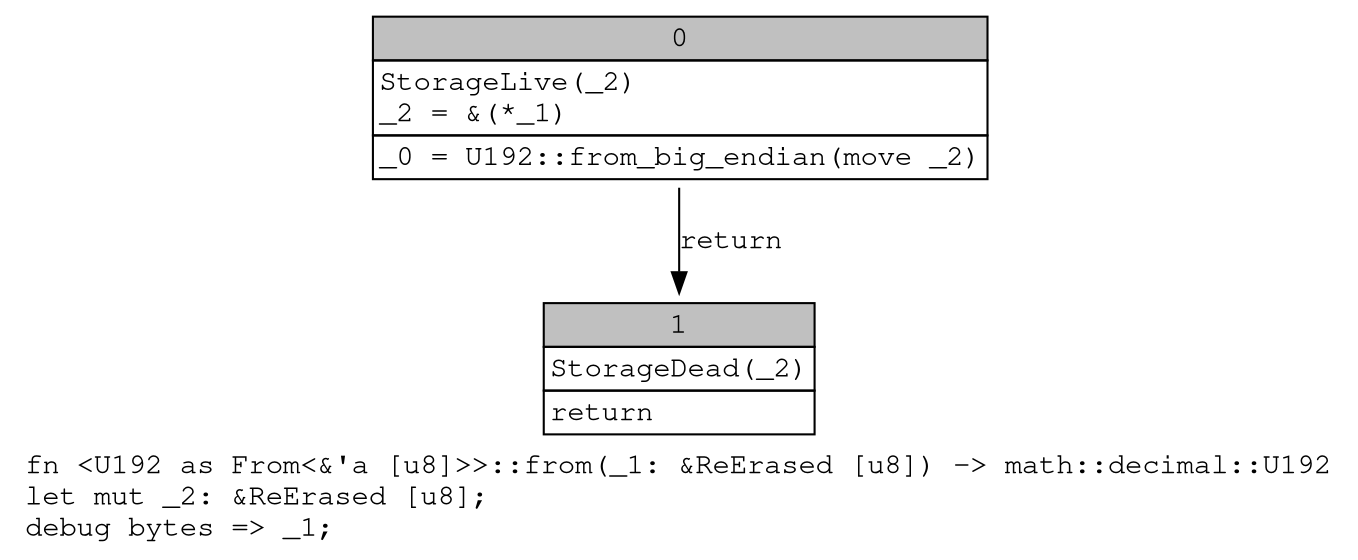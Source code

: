 digraph Mir_0_907 {
    graph [fontname="Courier, monospace"];
    node [fontname="Courier, monospace"];
    edge [fontname="Courier, monospace"];
    label=<fn &lt;U192 as From&lt;&amp;'a [u8]&gt;&gt;::from(_1: &amp;ReErased [u8]) -&gt; math::decimal::U192<br align="left"/>let mut _2: &amp;ReErased [u8];<br align="left"/>debug bytes =&gt; _1;<br align="left"/>>;
    bb0__0_907 [shape="none", label=<<table border="0" cellborder="1" cellspacing="0"><tr><td bgcolor="gray" align="center" colspan="1">0</td></tr><tr><td align="left" balign="left">StorageLive(_2)<br/>_2 = &amp;(*_1)<br/></td></tr><tr><td align="left">_0 = U192::from_big_endian(move _2)</td></tr></table>>];
    bb1__0_907 [shape="none", label=<<table border="0" cellborder="1" cellspacing="0"><tr><td bgcolor="gray" align="center" colspan="1">1</td></tr><tr><td align="left" balign="left">StorageDead(_2)<br/></td></tr><tr><td align="left">return</td></tr></table>>];
    bb0__0_907 -> bb1__0_907 [label="return"];
}
